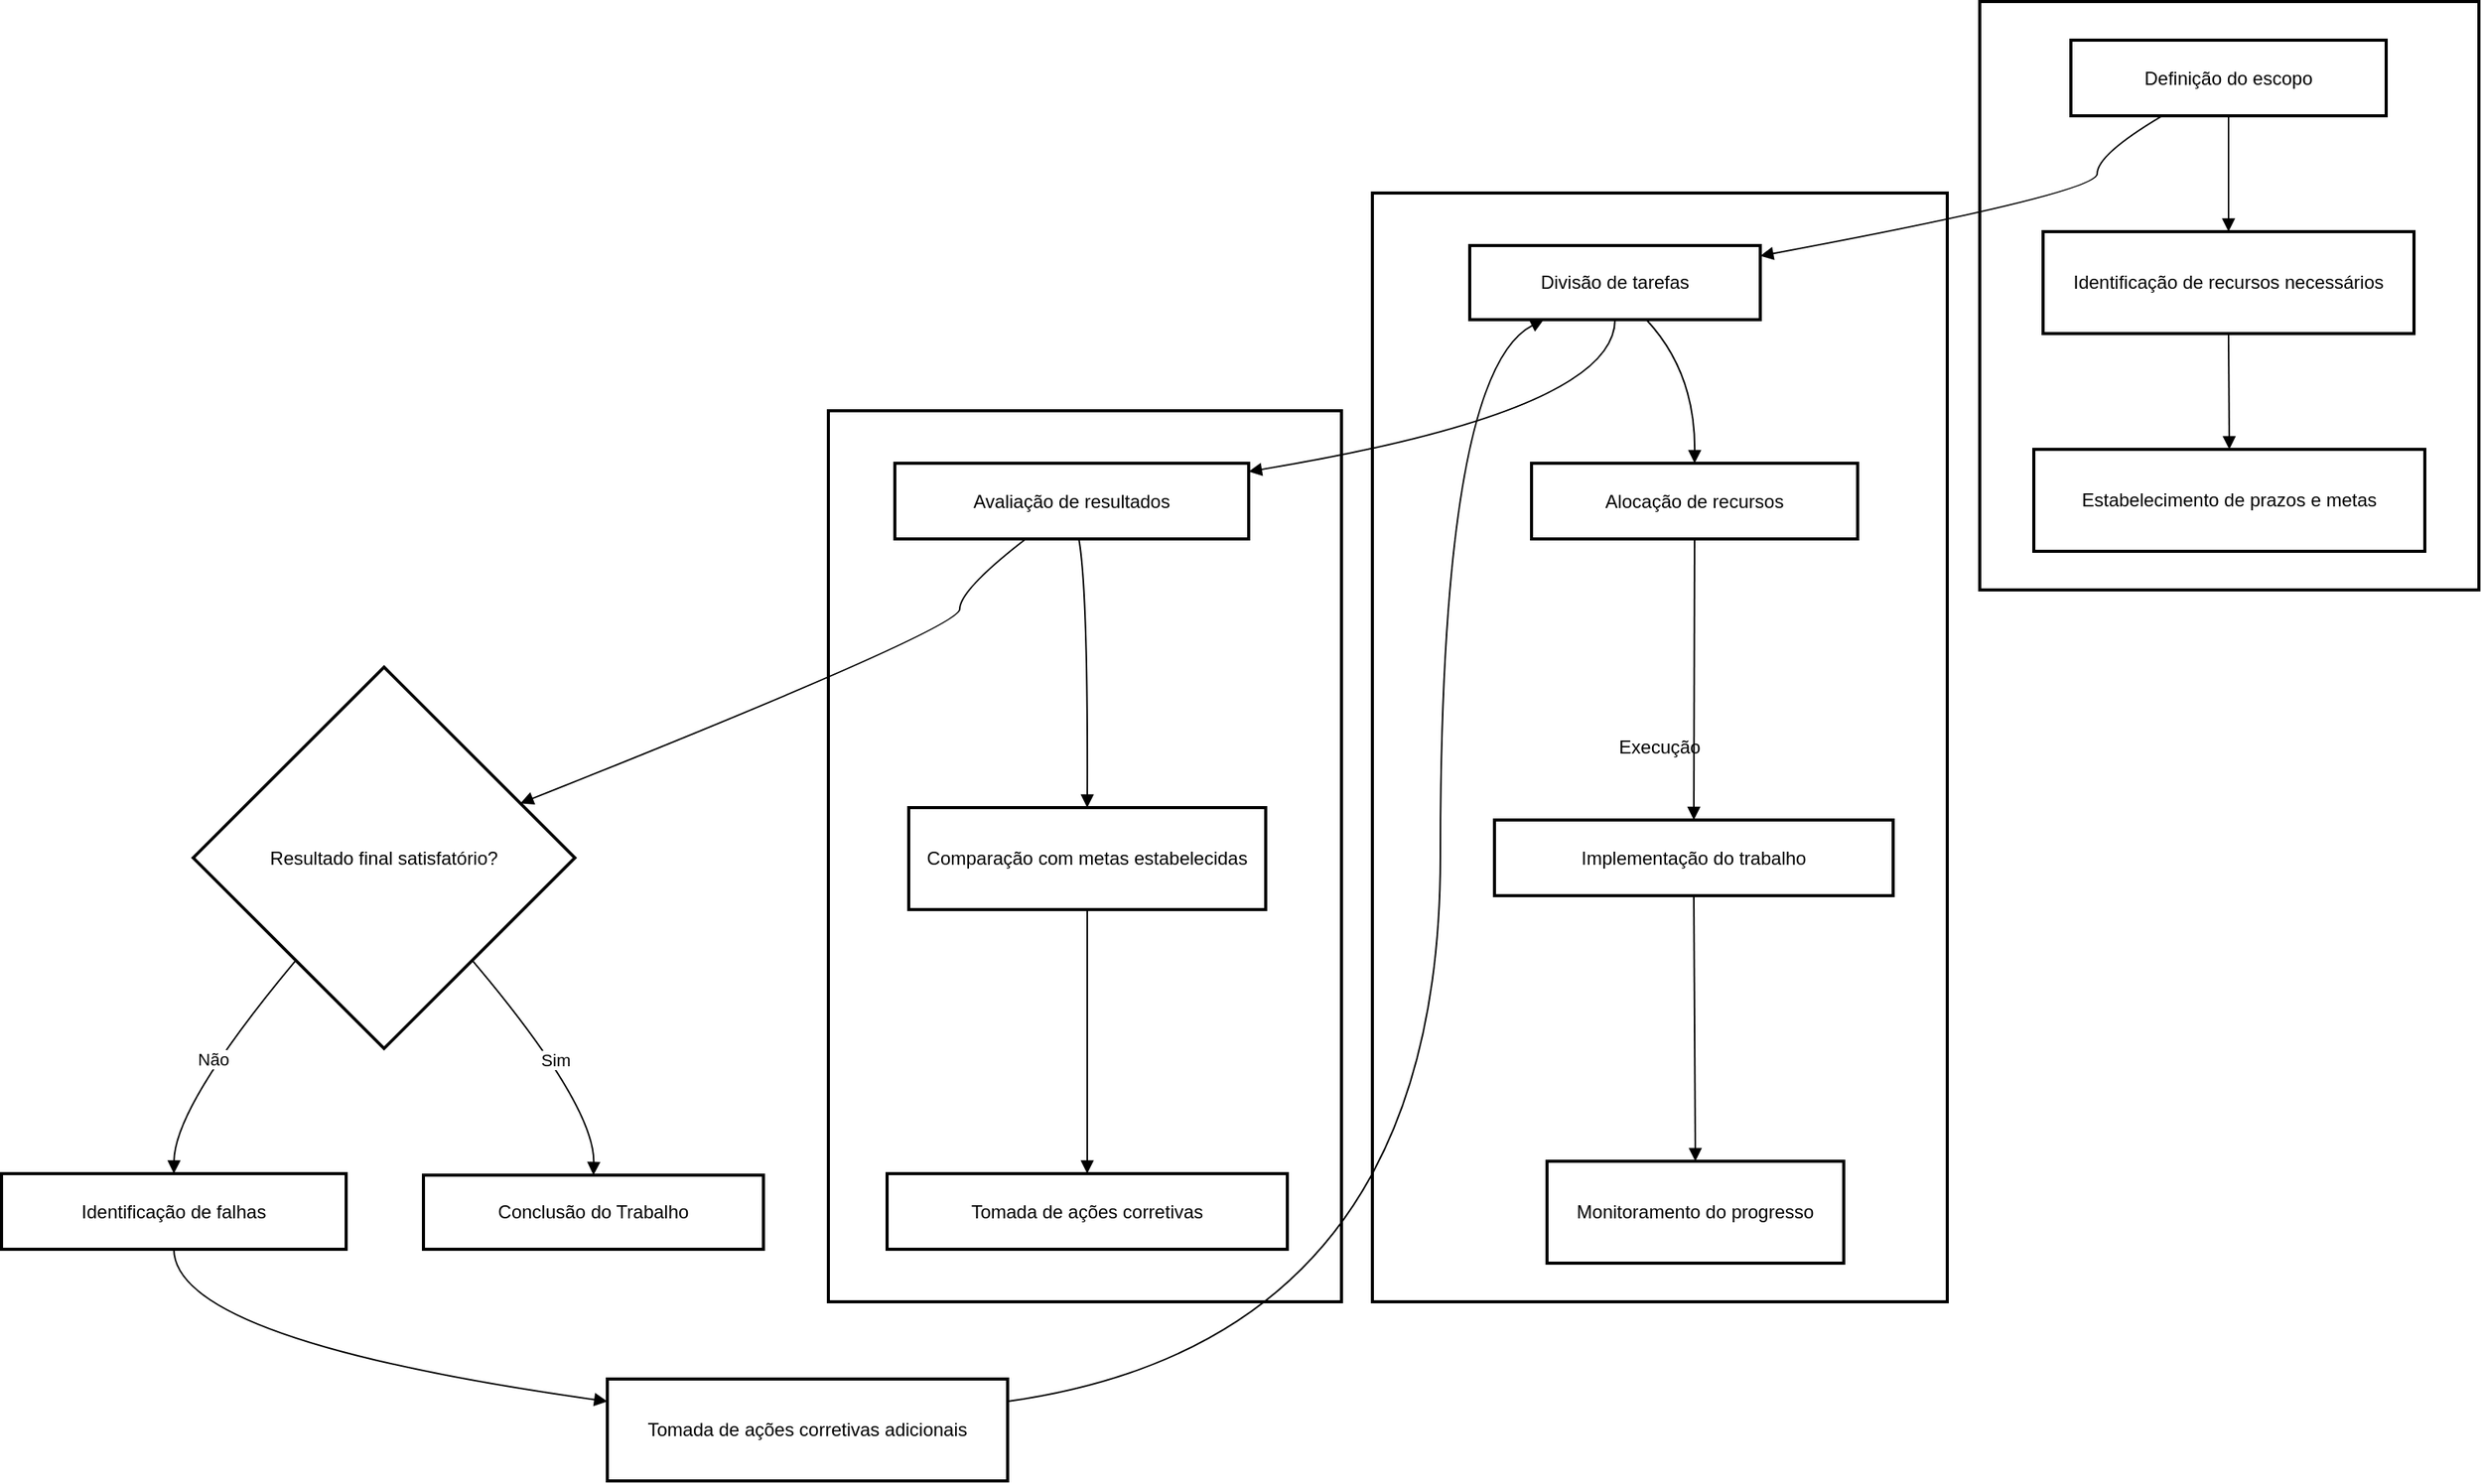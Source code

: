 <mxfile version="24.7.14">
  <diagram name="Página-1" id="4XExtYDcIFOc1OuCeLad">
    <mxGraphModel>
      <root>
        <mxCell id="0" />
        <mxCell id="1" parent="0" />
        <mxCell id="2" value="Avaliação" style="whiteSpace=wrap;strokeWidth=2;" vertex="1" parent="1">
          <mxGeometry x="543" y="273" width="332" height="577" as="geometry" />
        </mxCell>
        <mxCell id="3" value="Execução" style="whiteSpace=wrap;strokeWidth=2;" vertex="1" parent="1">
          <mxGeometry x="895" y="132" width="372" height="718" as="geometry" />
        </mxCell>
        <mxCell id="4" value="Planejamento" style="whiteSpace=wrap;strokeWidth=2;" vertex="1" parent="1">
          <mxGeometry x="1288" y="8" width="323" height="381" as="geometry" />
        </mxCell>
        <mxCell id="5" value="Definição do escopo" style="whiteSpace=wrap;strokeWidth=2;" vertex="1" parent="1">
          <mxGeometry x="1347" y="33" width="204" height="49" as="geometry" />
        </mxCell>
        <mxCell id="6" value="Identificação de recursos necessários" style="whiteSpace=wrap;strokeWidth=2;" vertex="1" parent="1">
          <mxGeometry x="1329" y="157" width="240" height="66" as="geometry" />
        </mxCell>
        <mxCell id="7" value="Estabelecimento de prazos e metas" style="whiteSpace=wrap;strokeWidth=2;" vertex="1" parent="1">
          <mxGeometry x="1323" y="298" width="253" height="66" as="geometry" />
        </mxCell>
        <mxCell id="8" value="Divisão de tarefas" style="whiteSpace=wrap;strokeWidth=2;" vertex="1" parent="1">
          <mxGeometry x="958" y="166" width="188" height="48" as="geometry" />
        </mxCell>
        <mxCell id="9" value="Alocação de recursos" style="whiteSpace=wrap;strokeWidth=2;" vertex="1" parent="1">
          <mxGeometry x="998" y="307" width="211" height="49" as="geometry" />
        </mxCell>
        <mxCell id="10" value="Implementação do trabalho" style="whiteSpace=wrap;strokeWidth=2;" vertex="1" parent="1">
          <mxGeometry x="974" y="538" width="258" height="49" as="geometry" />
        </mxCell>
        <mxCell id="11" value="Monitoramento do progresso" style="whiteSpace=wrap;strokeWidth=2;" vertex="1" parent="1">
          <mxGeometry x="1008" y="759" width="192" height="66" as="geometry" />
        </mxCell>
        <mxCell id="12" value="Avaliação de resultados" style="whiteSpace=wrap;strokeWidth=2;" vertex="1" parent="1">
          <mxGeometry x="586" y="307" width="229" height="49" as="geometry" />
        </mxCell>
        <mxCell id="13" value="Comparação com metas estabelecidas" style="whiteSpace=wrap;strokeWidth=2;" vertex="1" parent="1">
          <mxGeometry x="595" y="530" width="231" height="66" as="geometry" />
        </mxCell>
        <mxCell id="14" value="Tomada de ações corretivas" style="whiteSpace=wrap;strokeWidth=2;" vertex="1" parent="1">
          <mxGeometry x="581" y="767" width="259" height="49" as="geometry" />
        </mxCell>
        <mxCell id="15" value="Resultado final satisfatório?" style="rhombus;strokeWidth=2;whiteSpace=wrap;" vertex="1" parent="1">
          <mxGeometry x="132" y="439" width="247" height="247" as="geometry" />
        </mxCell>
        <mxCell id="16" value="Conclusão do Trabalho" style="whiteSpace=wrap;strokeWidth=2;" vertex="1" parent="1">
          <mxGeometry x="281" y="768" width="220" height="48" as="geometry" />
        </mxCell>
        <mxCell id="17" value="Identificação de falhas" style="whiteSpace=wrap;strokeWidth=2;" vertex="1" parent="1">
          <mxGeometry x="8" y="767" width="223" height="49" as="geometry" />
        </mxCell>
        <mxCell id="18" value="Tomada de ações corretivas adicionais" style="whiteSpace=wrap;strokeWidth=2;" vertex="1" parent="1">
          <mxGeometry x="400" y="900" width="259" height="66" as="geometry" />
        </mxCell>
        <mxCell id="19" value="" style="curved=1;startArrow=none;endArrow=block;exitX=0.5;exitY=1;entryX=0.5;entryY=0;" edge="1" parent="1" source="5" target="6">
          <mxGeometry relative="1" as="geometry">
            <Array as="points" />
          </mxGeometry>
        </mxCell>
        <mxCell id="20" value="" style="curved=1;startArrow=none;endArrow=block;exitX=0.5;exitY=1;entryX=0.5;entryY=0;" edge="1" parent="1" source="6" target="7">
          <mxGeometry relative="1" as="geometry">
            <Array as="points" />
          </mxGeometry>
        </mxCell>
        <mxCell id="21" value="" style="curved=1;startArrow=none;endArrow=block;exitX=0.61;exitY=1.01;entryX=0.5;entryY=-0.01;" edge="1" parent="1" source="8" target="9">
          <mxGeometry relative="1" as="geometry">
            <Array as="points">
              <mxPoint x="1104" y="248" />
            </Array>
          </mxGeometry>
        </mxCell>
        <mxCell id="22" value="" style="curved=1;startArrow=none;endArrow=block;exitX=0.5;exitY=1;entryX=0.5;entryY=0;" edge="1" parent="1" source="9" target="10">
          <mxGeometry relative="1" as="geometry">
            <Array as="points" />
          </mxGeometry>
        </mxCell>
        <mxCell id="23" value="" style="curved=1;startArrow=none;endArrow=block;exitX=0.5;exitY=1.01;entryX=0.5;entryY=0;" edge="1" parent="1" source="10" target="11">
          <mxGeometry relative="1" as="geometry">
            <Array as="points" />
          </mxGeometry>
        </mxCell>
        <mxCell id="24" value="" style="curved=1;startArrow=none;endArrow=block;exitX=0.52;exitY=1;entryX=0.5;entryY=0;" edge="1" parent="1" source="12" target="13">
          <mxGeometry relative="1" as="geometry">
            <Array as="points">
              <mxPoint x="711" y="389" />
            </Array>
          </mxGeometry>
        </mxCell>
        <mxCell id="25" value="" style="curved=1;startArrow=none;endArrow=block;exitX=0.5;exitY=1;entryX=0.5;entryY=0.01;" edge="1" parent="1" source="13" target="14">
          <mxGeometry relative="1" as="geometry">
            <Array as="points" />
          </mxGeometry>
        </mxCell>
        <mxCell id="26" value="" style="curved=1;startArrow=none;endArrow=block;exitX=0.29;exitY=1;entryX=1;entryY=0.14;" edge="1" parent="1" source="5" target="8">
          <mxGeometry relative="1" as="geometry">
            <Array as="points">
              <mxPoint x="1364" y="107" />
              <mxPoint x="1364" y="132" />
            </Array>
          </mxGeometry>
        </mxCell>
        <mxCell id="27" value="" style="curved=1;startArrow=none;endArrow=block;exitX=0.5;exitY=1.01;entryX=1;entryY=0.11;" edge="1" parent="1" source="8" target="12">
          <mxGeometry relative="1" as="geometry">
            <Array as="points">
              <mxPoint x="1052" y="273" />
            </Array>
          </mxGeometry>
        </mxCell>
        <mxCell id="28" value="" style="curved=1;startArrow=none;endArrow=block;exitX=0.37;exitY=1;entryX=1;entryY=0.3;" edge="1" parent="1" source="12" target="15">
          <mxGeometry relative="1" as="geometry">
            <Array as="points">
              <mxPoint x="628" y="389" />
              <mxPoint x="628" y="414" />
            </Array>
          </mxGeometry>
        </mxCell>
        <mxCell id="29" value="Sim" style="curved=1;startArrow=none;endArrow=block;exitX=0.93;exitY=1;entryX=0.5;entryY=-0.01;" edge="1" parent="1" source="15" target="16">
          <mxGeometry relative="1" as="geometry">
            <Array as="points">
              <mxPoint x="392" y="723" />
            </Array>
          </mxGeometry>
        </mxCell>
        <mxCell id="30" value="Não" style="curved=1;startArrow=none;endArrow=block;exitX=0.07;exitY=1;entryX=0.5;entryY=0.01;" edge="1" parent="1" source="15" target="17">
          <mxGeometry relative="1" as="geometry">
            <Array as="points">
              <mxPoint x="120" y="723" />
            </Array>
          </mxGeometry>
        </mxCell>
        <mxCell id="31" value="" style="curved=1;startArrow=none;endArrow=block;exitX=0.5;exitY=1.01;entryX=0;entryY=0.22;" edge="1" parent="1" source="17" target="18">
          <mxGeometry relative="1" as="geometry">
            <Array as="points">
              <mxPoint x="120" y="875" />
            </Array>
          </mxGeometry>
        </mxCell>
        <mxCell id="32" value="" style="curved=1;startArrow=none;endArrow=block;exitX=1;exitY=0.22;entryX=0.25;entryY=1.01;" edge="1" parent="1" source="18" target="8">
          <mxGeometry relative="1" as="geometry">
            <Array as="points">
              <mxPoint x="939" y="875" />
              <mxPoint x="939" y="248" />
            </Array>
          </mxGeometry>
        </mxCell>
      </root>
    </mxGraphModel>
  </diagram>
</mxfile>
